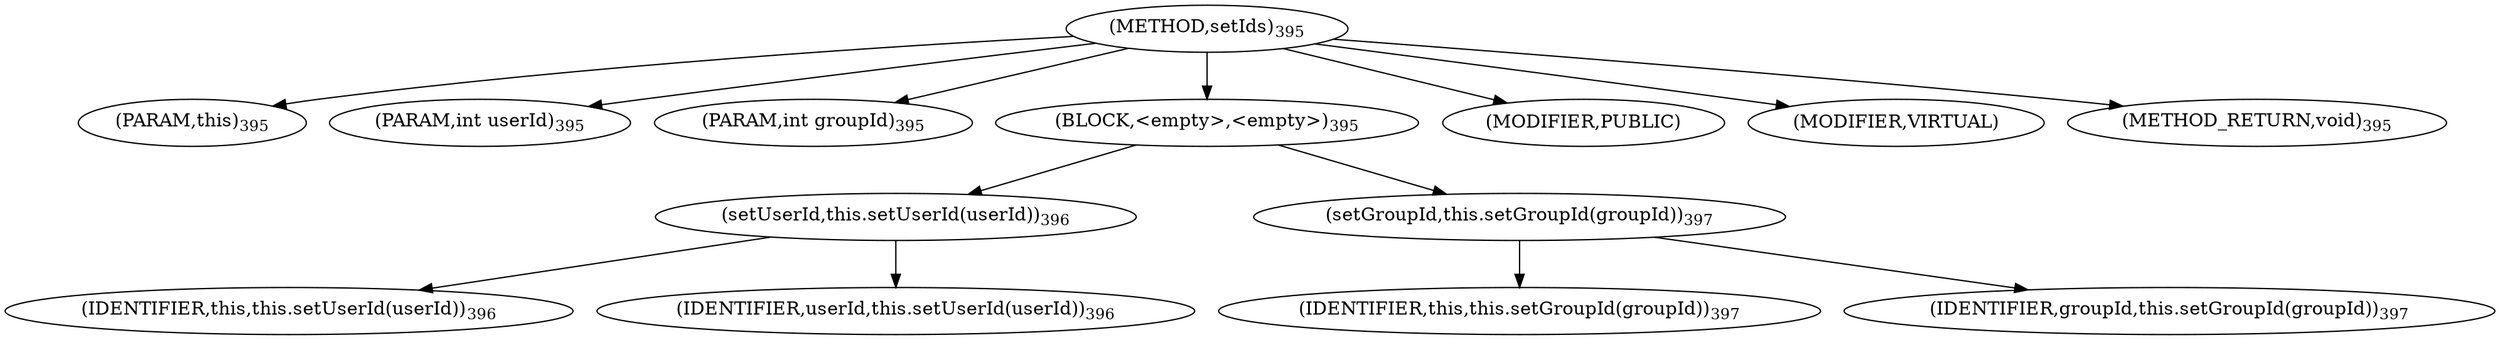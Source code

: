 digraph "setIds" {  
"772" [label = <(METHOD,setIds)<SUB>395</SUB>> ]
"80" [label = <(PARAM,this)<SUB>395</SUB>> ]
"773" [label = <(PARAM,int userId)<SUB>395</SUB>> ]
"774" [label = <(PARAM,int groupId)<SUB>395</SUB>> ]
"775" [label = <(BLOCK,&lt;empty&gt;,&lt;empty&gt;)<SUB>395</SUB>> ]
"776" [label = <(setUserId,this.setUserId(userId))<SUB>396</SUB>> ]
"79" [label = <(IDENTIFIER,this,this.setUserId(userId))<SUB>396</SUB>> ]
"777" [label = <(IDENTIFIER,userId,this.setUserId(userId))<SUB>396</SUB>> ]
"778" [label = <(setGroupId,this.setGroupId(groupId))<SUB>397</SUB>> ]
"81" [label = <(IDENTIFIER,this,this.setGroupId(groupId))<SUB>397</SUB>> ]
"779" [label = <(IDENTIFIER,groupId,this.setGroupId(groupId))<SUB>397</SUB>> ]
"780" [label = <(MODIFIER,PUBLIC)> ]
"781" [label = <(MODIFIER,VIRTUAL)> ]
"782" [label = <(METHOD_RETURN,void)<SUB>395</SUB>> ]
  "772" -> "80" 
  "772" -> "773" 
  "772" -> "774" 
  "772" -> "775" 
  "772" -> "780" 
  "772" -> "781" 
  "772" -> "782" 
  "775" -> "776" 
  "775" -> "778" 
  "776" -> "79" 
  "776" -> "777" 
  "778" -> "81" 
  "778" -> "779" 
}

